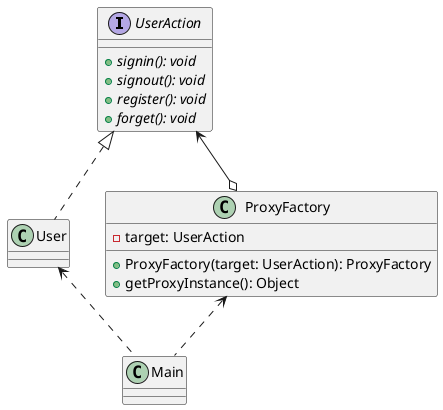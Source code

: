 @startuml

interface UserAction {
    + {abstract} signin(): void
    + {abstract} signout(): void
    + {abstract} register(): void
    + {abstract} forget(): void
}

class User implements UserAction

class ProxyFactory {
    - target: UserAction
    + ProxyFactory(target: UserAction): ProxyFactory
    + getProxyInstance(): Object
}

class Main

UserAction <--o ProxyFactory

ProxyFactory <.. Main
User <.. Main

@enduml
